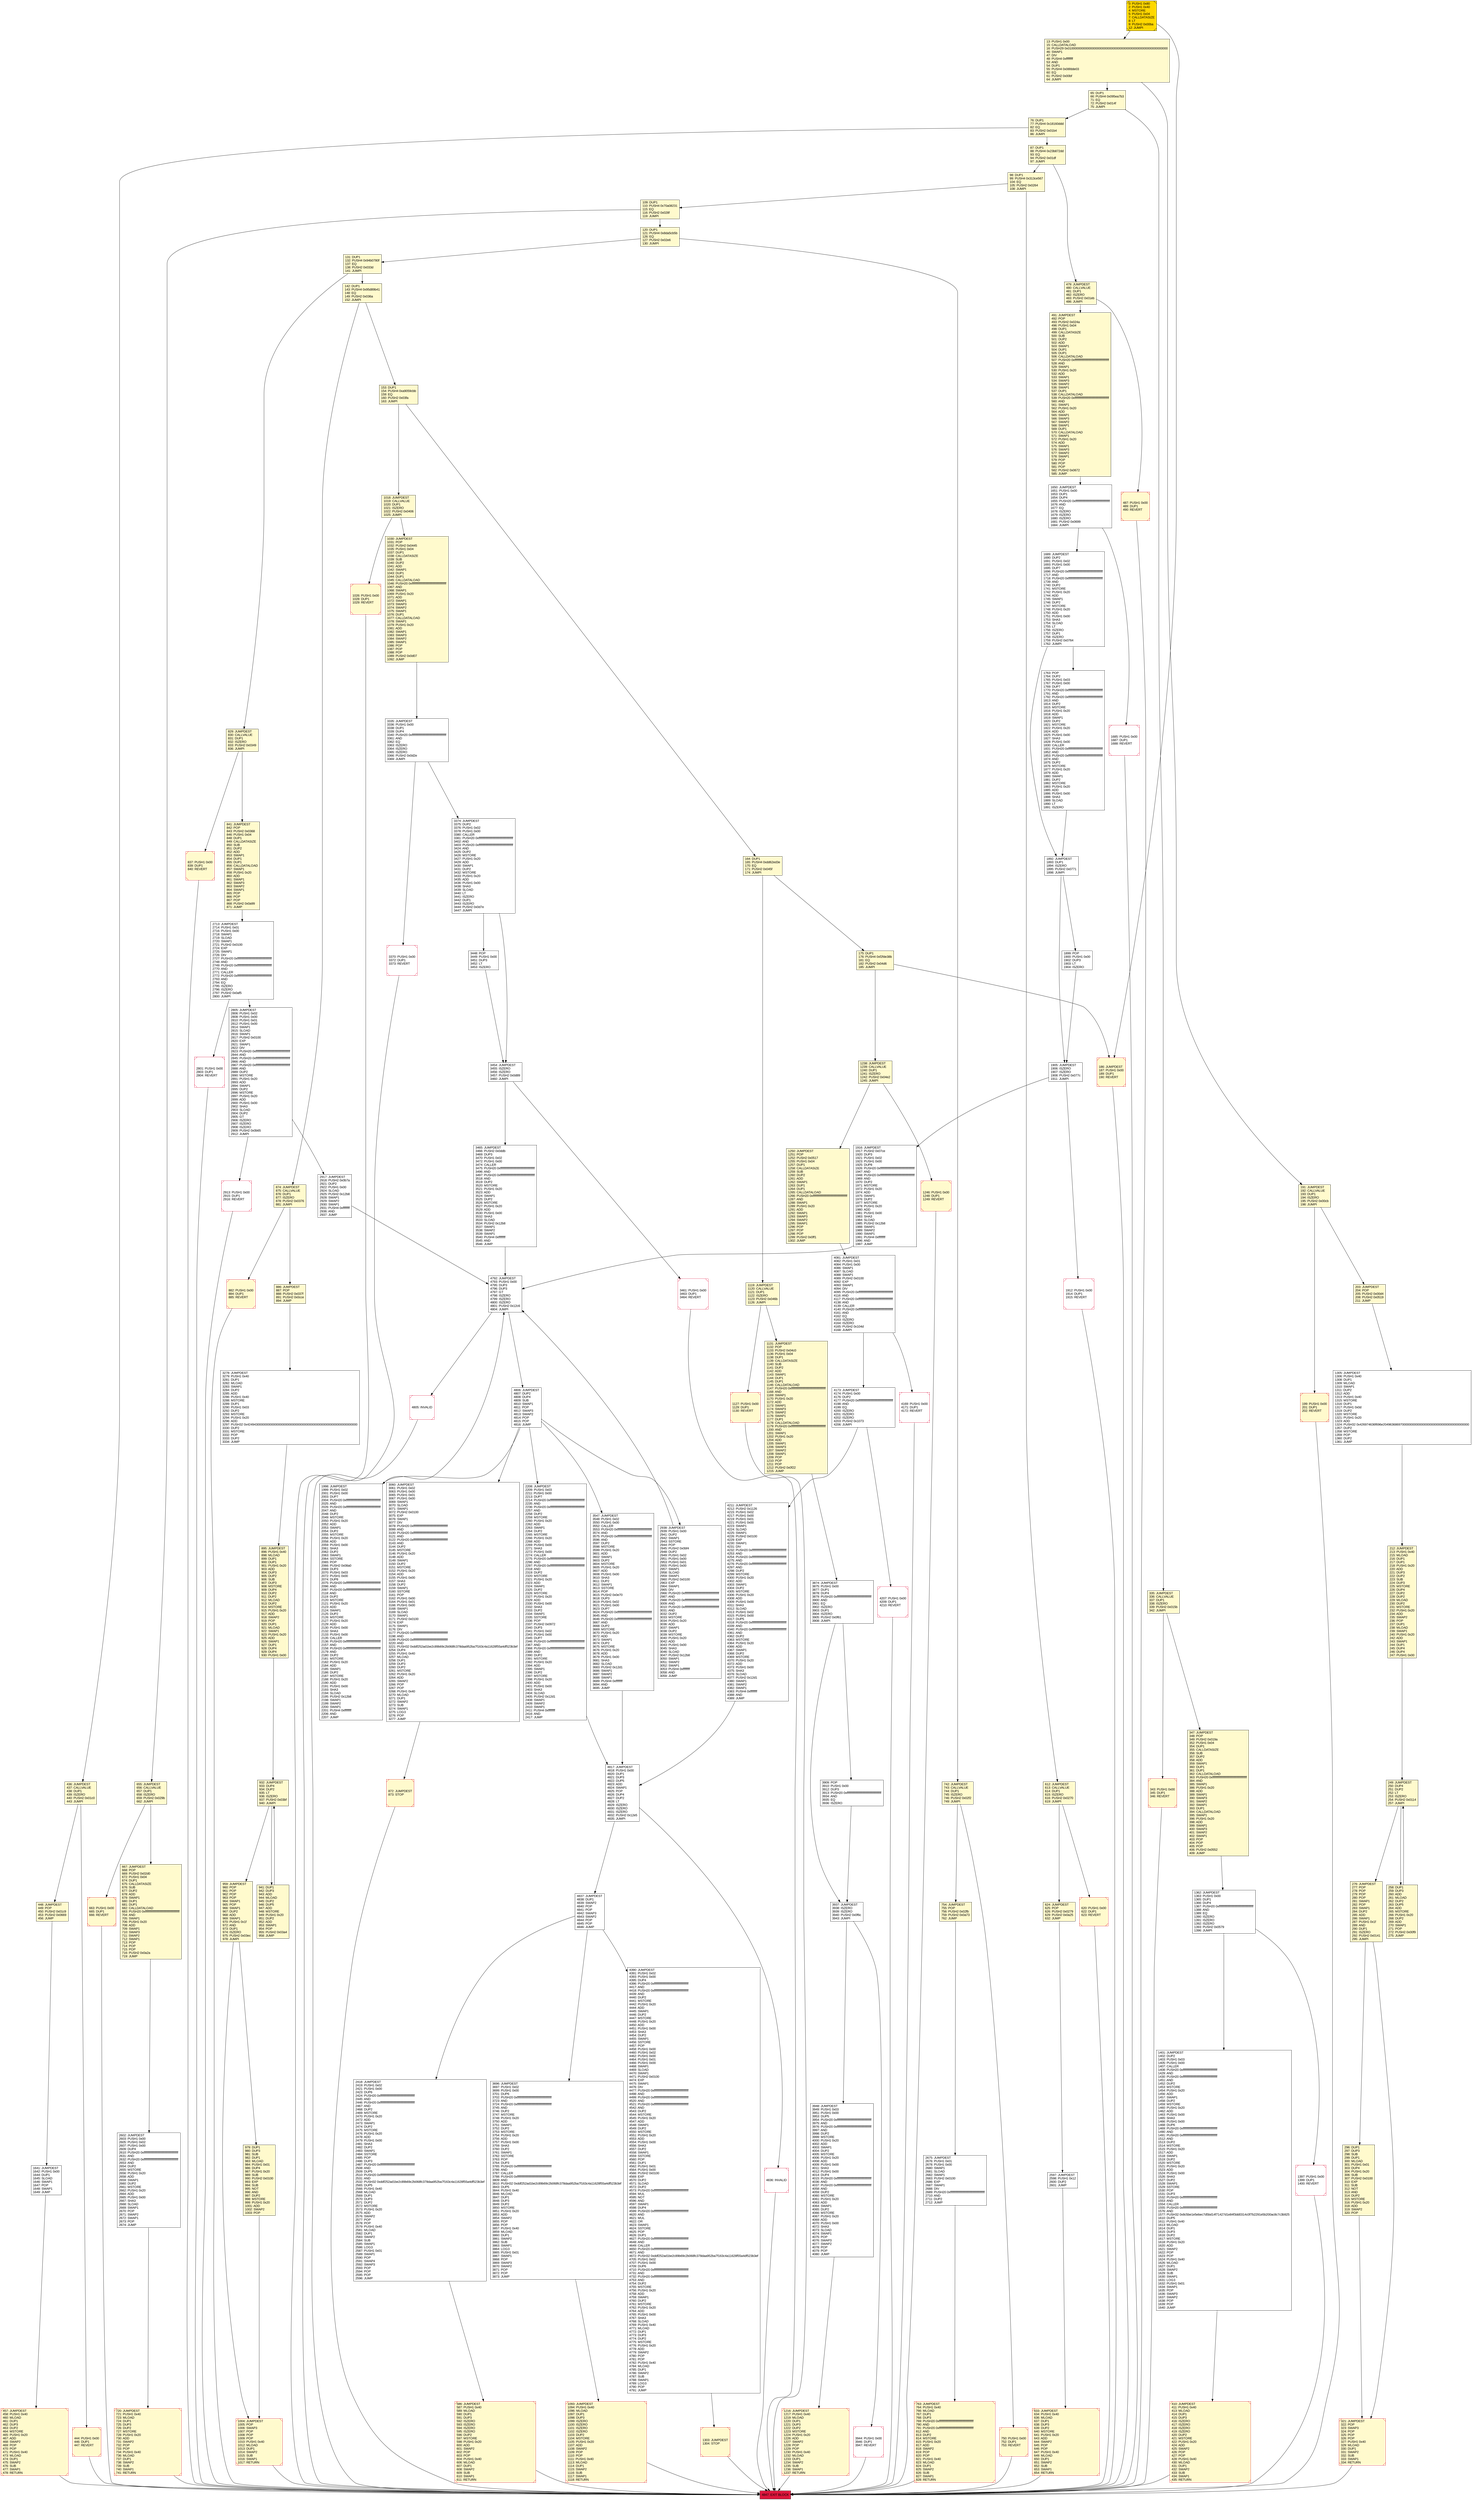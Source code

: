 digraph G {
bgcolor=transparent rankdir=UD;
node [shape=box style=filled color=black fillcolor=white fontname=arial fontcolor=black];
2805 [label="2805: JUMPDEST\l2806: PUSH1 0x02\l2808: PUSH1 0x00\l2810: PUSH1 0x01\l2812: PUSH1 0x00\l2814: SWAP1\l2815: SLOAD\l2816: SWAP1\l2817: PUSH2 0x0100\l2820: EXP\l2821: SWAP1\l2822: DIV\l2823: PUSH20 0xffffffffffffffffffffffffffffffffffffffff\l2844: AND\l2845: PUSH20 0xffffffffffffffffffffffffffffffffffffffff\l2866: AND\l2867: PUSH20 0xffffffffffffffffffffffffffffffffffffffff\l2888: AND\l2889: DUP2\l2890: MSTORE\l2891: PUSH1 0x20\l2893: ADD\l2894: SWAP1\l2895: DUP2\l2896: MSTORE\l2897: PUSH1 0x20\l2899: ADD\l2900: PUSH1 0x00\l2902: SHA3\l2903: SLOAD\l2904: DUP2\l2905: GT\l2906: ISZERO\l2907: ISZERO\l2908: ISZERO\l2909: PUSH2 0x0b65\l2912: JUMPI\l" ];
203 [label="203: JUMPDEST\l204: POP\l205: PUSH2 0x00d4\l208: PUSH2 0x0519\l211: JUMP\l" fillcolor=lemonchiffon ];
667 [label="667: JUMPDEST\l668: POP\l669: PUSH2 0x02d0\l672: PUSH1 0x04\l674: DUP1\l675: CALLDATASIZE\l676: SUB\l677: DUP2\l678: ADD\l679: SWAP1\l680: DUP1\l681: DUP1\l682: CALLDATALOAD\l683: PUSH20 0xffffffffffffffffffffffffffffffffffffffff\l704: AND\l705: SWAP1\l706: PUSH1 0x20\l708: ADD\l709: SWAP1\l710: SWAP3\l711: SWAP2\l712: SWAP1\l713: POP\l714: POP\l715: POP\l716: PUSH2 0x0a2a\l719: JUMP\l" fillcolor=lemonchiffon ];
1362 [label="1362: JUMPDEST\l1363: PUSH1 0x00\l1365: DUP1\l1366: DUP4\l1367: PUSH20 0xffffffffffffffffffffffffffffffffffffffff\l1388: AND\l1389: EQ\l1390: ISZERO\l1391: ISZERO\l1392: ISZERO\l1393: PUSH2 0x0579\l1396: JUMPI\l" ];
742 [label="742: JUMPDEST\l743: CALLVALUE\l744: DUP1\l745: ISZERO\l746: PUSH2 0x02f2\l749: JUMPI\l" fillcolor=lemonchiffon ];
448 [label="448: JUMPDEST\l449: POP\l450: PUSH2 0x01c9\l453: PUSH2 0x0669\l456: JUMP\l" fillcolor=lemonchiffon ];
2917 [label="2917: JUMPDEST\l2918: PUSH2 0x0b7a\l2921: DUP2\l2922: PUSH1 0x00\l2924: SLOAD\l2925: PUSH2 0x12b8\l2928: SWAP1\l2929: SWAP2\l2930: SWAP1\l2931: PUSH4 0xffffffff\l2936: AND\l2937: JUMP\l" ];
258 [label="258: DUP1\l259: DUP3\l260: ADD\l261: MLOAD\l262: DUP2\l263: DUP5\l264: ADD\l265: MSTORE\l266: PUSH1 0x20\l268: DUP2\l269: ADD\l270: SWAP1\l271: POP\l272: PUSH2 0x00f9\l275: JUMP\l" fillcolor=lemonchiffon ];
3909 [label="3909: POP\l3910: PUSH1 0x00\l3912: DUP3\l3913: PUSH20 0xffffffffffffffffffffffffffffffffffffffff\l3934: AND\l3935: EQ\l3936: ISZERO\l" ];
444 [label="444: PUSH1 0x00\l446: DUP1\l447: REVERT\l" fillcolor=lemonchiffon shape=Msquare color=crimson ];
1998 [label="1998: JUMPDEST\l1999: PUSH1 0x02\l2001: PUSH1 0x00\l2003: DUP7\l2004: PUSH20 0xffffffffffffffffffffffffffffffffffffffff\l2025: AND\l2026: PUSH20 0xffffffffffffffffffffffffffffffffffffffff\l2047: AND\l2048: DUP2\l2049: MSTORE\l2050: PUSH1 0x20\l2052: ADD\l2053: SWAP1\l2054: DUP2\l2055: MSTORE\l2056: PUSH1 0x20\l2058: ADD\l2059: PUSH1 0x00\l2061: SHA3\l2062: DUP2\l2063: SWAP1\l2064: SSTORE\l2065: POP\l2066: PUSH2 0x08a0\l2069: DUP3\l2070: PUSH1 0x03\l2072: PUSH1 0x00\l2074: DUP8\l2075: PUSH20 0xffffffffffffffffffffffffffffffffffffffff\l2096: AND\l2097: PUSH20 0xffffffffffffffffffffffffffffffffffffffff\l2118: AND\l2119: DUP2\l2120: MSTORE\l2121: PUSH1 0x20\l2123: ADD\l2124: SWAP1\l2125: DUP2\l2126: MSTORE\l2127: PUSH1 0x20\l2129: ADD\l2130: PUSH1 0x00\l2132: SHA3\l2133: PUSH1 0x00\l2135: CALLER\l2136: PUSH20 0xffffffffffffffffffffffffffffffffffffffff\l2157: AND\l2158: PUSH20 0xffffffffffffffffffffffffffffffffffffffff\l2179: AND\l2180: DUP2\l2181: MSTORE\l2182: PUSH1 0x20\l2184: ADD\l2185: SWAP1\l2186: DUP2\l2187: MSTORE\l2188: PUSH1 0x20\l2190: ADD\l2191: PUSH1 0x00\l2193: SHA3\l2194: SLOAD\l2195: PUSH2 0x12b8\l2198: SWAP1\l2199: SWAP2\l2200: SWAP1\l2201: PUSH4 0xffffffff\l2206: AND\l2207: JUMP\l" ];
296 [label="296: DUP1\l297: DUP3\l298: SUB\l299: DUP1\l300: MLOAD\l301: PUSH1 0x01\l303: DUP4\l304: PUSH1 0x20\l306: SUB\l307: PUSH2 0x0100\l310: EXP\l311: SUB\l312: NOT\l313: AND\l314: DUP2\l315: MSTORE\l316: PUSH1 0x20\l318: ADD\l319: SWAP2\l320: POP\l" fillcolor=lemonchiffon ];
3937 [label="3937: JUMPDEST\l3938: ISZERO\l3939: ISZERO\l3940: PUSH2 0x0f6c\l3943: JUMPI\l" ];
3461 [label="3461: PUSH1 0x00\l3463: DUP1\l3464: REVERT\l" shape=Msquare color=crimson ];
1030 [label="1030: JUMPDEST\l1031: POP\l1032: PUSH2 0x0445\l1035: PUSH1 0x04\l1037: DUP1\l1038: CALLDATASIZE\l1039: SUB\l1040: DUP2\l1041: ADD\l1042: SWAP1\l1043: DUP1\l1044: DUP1\l1045: CALLDATALOAD\l1046: PUSH20 0xffffffffffffffffffffffffffffffffffffffff\l1067: AND\l1068: SWAP1\l1069: PUSH1 0x20\l1071: ADD\l1072: SWAP1\l1073: SWAP3\l1074: SWAP2\l1075: SWAP1\l1076: DUP1\l1077: CALLDATALOAD\l1078: SWAP1\l1079: PUSH1 0x20\l1081: ADD\l1082: SWAP1\l1083: SWAP3\l1084: SWAP2\l1085: SWAP1\l1086: POP\l1087: POP\l1088: POP\l1089: PUSH2 0x0d07\l1092: JUMP\l" fillcolor=lemonchiffon ];
1018 [label="1018: JUMPDEST\l1019: CALLVALUE\l1020: DUP1\l1021: ISZERO\l1022: PUSH2 0x0406\l1025: JUMPI\l" fillcolor=lemonchiffon ];
2418 [label="2418: JUMPDEST\l2419: PUSH1 0x02\l2421: PUSH1 0x00\l2423: DUP6\l2424: PUSH20 0xffffffffffffffffffffffffffffffffffffffff\l2445: AND\l2446: PUSH20 0xffffffffffffffffffffffffffffffffffffffff\l2467: AND\l2468: DUP2\l2469: MSTORE\l2470: PUSH1 0x20\l2472: ADD\l2473: SWAP1\l2474: DUP2\l2475: MSTORE\l2476: PUSH1 0x20\l2478: ADD\l2479: PUSH1 0x00\l2481: SHA3\l2482: DUP2\l2483: SWAP1\l2484: SSTORE\l2485: POP\l2486: DUP3\l2487: PUSH20 0xffffffffffffffffffffffffffffffffffffffff\l2508: AND\l2509: DUP5\l2510: PUSH20 0xffffffffffffffffffffffffffffffffffffffff\l2531: AND\l2532: PUSH32 0xddf252ad1be2c89b69c2b068fc378daa952ba7f163c4a11628f55a4df523b3ef\l2565: DUP5\l2566: PUSH1 0x40\l2568: MLOAD\l2569: DUP1\l2570: DUP3\l2571: DUP2\l2572: MSTORE\l2573: PUSH1 0x20\l2575: ADD\l2576: SWAP2\l2577: POP\l2578: POP\l2579: PUSH1 0x40\l2581: MLOAD\l2582: DUP1\l2583: SWAP2\l2584: SUB\l2585: SWAP1\l2586: LOG3\l2587: PUSH1 0x01\l2589: SWAP1\l2590: POP\l2591: SWAP4\l2592: SWAP3\l2593: POP\l2594: POP\l2595: POP\l2596: JUMP\l" ];
1119 [label="1119: JUMPDEST\l1120: CALLVALUE\l1121: DUP1\l1122: ISZERO\l1123: PUSH2 0x046b\l1126: JUMPI\l" fillcolor=lemonchiffon ];
347 [label="347: JUMPDEST\l348: POP\l349: PUSH2 0x019a\l352: PUSH1 0x04\l354: DUP1\l355: CALLDATASIZE\l356: SUB\l357: DUP2\l358: ADD\l359: SWAP1\l360: DUP1\l361: DUP1\l362: CALLDATALOAD\l363: PUSH20 0xffffffffffffffffffffffffffffffffffffffff\l384: AND\l385: SWAP1\l386: PUSH1 0x20\l388: ADD\l389: SWAP1\l390: SWAP3\l391: SWAP2\l392: SWAP1\l393: DUP1\l394: CALLDATALOAD\l395: SWAP1\l396: PUSH1 0x20\l398: ADD\l399: SWAP1\l400: SWAP3\l401: SWAP2\l402: SWAP1\l403: POP\l404: POP\l405: POP\l406: PUSH2 0x0552\l409: JUMP\l" fillcolor=lemonchiffon ];
624 [label="624: JUMPDEST\l625: POP\l626: PUSH2 0x0279\l629: PUSH2 0x0a25\l632: JUMP\l" fillcolor=lemonchiffon ];
1685 [label="1685: PUSH1 0x00\l1687: DUP1\l1688: REVERT\l" shape=Msquare color=crimson ];
142 [label="142: DUP1\l143: PUSH4 0x95d89b41\l148: EQ\l149: PUSH2 0x036a\l152: JUMPI\l" fillcolor=lemonchiffon ];
663 [label="663: PUSH1 0x00\l665: DUP1\l666: REVERT\l" fillcolor=lemonchiffon shape=Msquare color=crimson ];
191 [label="191: JUMPDEST\l192: CALLVALUE\l193: DUP1\l194: ISZERO\l195: PUSH2 0x00cb\l198: JUMPI\l" fillcolor=lemonchiffon ];
3547 [label="3547: JUMPDEST\l3548: PUSH1 0x02\l3550: PUSH1 0x00\l3552: CALLER\l3553: PUSH20 0xffffffffffffffffffffffffffffffffffffffff\l3574: AND\l3575: PUSH20 0xffffffffffffffffffffffffffffffffffffffff\l3596: AND\l3597: DUP2\l3598: MSTORE\l3599: PUSH1 0x20\l3601: ADD\l3602: SWAP1\l3603: DUP2\l3604: MSTORE\l3605: PUSH1 0x20\l3607: ADD\l3608: PUSH1 0x00\l3610: SHA3\l3611: DUP2\l3612: SWAP1\l3613: SSTORE\l3614: POP\l3615: PUSH2 0x0e70\l3618: DUP3\l3619: PUSH1 0x02\l3621: PUSH1 0x00\l3623: DUP7\l3624: PUSH20 0xffffffffffffffffffffffffffffffffffffffff\l3645: AND\l3646: PUSH20 0xffffffffffffffffffffffffffffffffffffffff\l3667: AND\l3668: DUP2\l3669: MSTORE\l3670: PUSH1 0x20\l3672: ADD\l3673: SWAP1\l3674: DUP2\l3675: MSTORE\l3676: PUSH1 0x20\l3678: ADD\l3679: PUSH1 0x00\l3681: SHA3\l3682: SLOAD\l3683: PUSH2 0x12d1\l3686: SWAP1\l3687: SWAP2\l3688: SWAP1\l3689: PUSH4 0xffffffff\l3694: AND\l3695: JUMP\l" ];
276 [label="276: JUMPDEST\l277: POP\l278: POP\l279: POP\l280: POP\l281: SWAP1\l282: POP\l283: SWAP1\l284: DUP2\l285: ADD\l286: SWAP1\l287: PUSH1 0x1f\l289: AND\l290: DUP1\l291: ISZERO\l292: PUSH2 0x0141\l295: JUMPI\l" fillcolor=lemonchiffon ];
2208 [label="2208: JUMPDEST\l2209: PUSH1 0x03\l2211: PUSH1 0x00\l2213: DUP7\l2214: PUSH20 0xffffffffffffffffffffffffffffffffffffffff\l2235: AND\l2236: PUSH20 0xffffffffffffffffffffffffffffffffffffffff\l2257: AND\l2258: DUP2\l2259: MSTORE\l2260: PUSH1 0x20\l2262: ADD\l2263: SWAP1\l2264: DUP2\l2265: MSTORE\l2266: PUSH1 0x20\l2268: ADD\l2269: PUSH1 0x00\l2271: SHA3\l2272: PUSH1 0x00\l2274: CALLER\l2275: PUSH20 0xffffffffffffffffffffffffffffffffffffffff\l2296: AND\l2297: PUSH20 0xffffffffffffffffffffffffffffffffffffffff\l2318: AND\l2319: DUP2\l2320: MSTORE\l2321: PUSH1 0x20\l2323: ADD\l2324: SWAP1\l2325: DUP2\l2326: MSTORE\l2327: PUSH1 0x20\l2329: ADD\l2330: PUSH1 0x00\l2332: SHA3\l2333: DUP2\l2334: SWAP1\l2335: SSTORE\l2336: POP\l2337: PUSH2 0x0972\l2340: DUP3\l2341: PUSH1 0x02\l2343: PUSH1 0x00\l2345: DUP7\l2346: PUSH20 0xffffffffffffffffffffffffffffffffffffffff\l2367: AND\l2368: PUSH20 0xffffffffffffffffffffffffffffffffffffffff\l2389: AND\l2390: DUP2\l2391: MSTORE\l2392: PUSH1 0x20\l2394: ADD\l2395: SWAP1\l2396: DUP2\l2397: MSTORE\l2398: PUSH1 0x20\l2400: ADD\l2401: PUSH1 0x00\l2403: SHA3\l2404: SLOAD\l2405: PUSH2 0x12d1\l2408: SWAP1\l2409: SWAP2\l2410: SWAP1\l2411: PUSH4 0xffffffff\l2416: AND\l2417: JUMP\l" ];
335 [label="335: JUMPDEST\l336: CALLVALUE\l337: DUP1\l338: ISZERO\l339: PUSH2 0x015b\l342: JUMPI\l" fillcolor=lemonchiffon ];
1641 [label="1641: JUMPDEST\l1642: PUSH1 0x00\l1644: DUP1\l1645: SLOAD\l1646: SWAP1\l1647: POP\l1648: SWAP1\l1649: JUMP\l" ];
487 [label="487: PUSH1 0x00\l489: DUP1\l490: REVERT\l" fillcolor=lemonchiffon shape=Msquare color=crimson ];
750 [label="750: PUSH1 0x00\l752: DUP1\l753: REVERT\l" fillcolor=lemonchiffon shape=Msquare color=crimson ];
2713 [label="2713: JUMPDEST\l2714: PUSH1 0x01\l2716: PUSH1 0x00\l2718: SWAP1\l2719: SLOAD\l2720: SWAP1\l2721: PUSH2 0x0100\l2724: EXP\l2725: SWAP1\l2726: DIV\l2727: PUSH20 0xffffffffffffffffffffffffffffffffffffffff\l2748: AND\l2749: PUSH20 0xffffffffffffffffffffffffffffffffffffffff\l2770: AND\l2771: CALLER\l2772: PUSH20 0xffffffffffffffffffffffffffffffffffffffff\l2793: AND\l2794: EQ\l2795: ISZERO\l2796: ISZERO\l2797: PUSH2 0x0af5\l2800: JUMPI\l" ];
2801 [label="2801: PUSH1 0x00\l2803: DUP1\l2804: REVERT\l" shape=Msquare color=crimson ];
4792 [label="4792: JUMPDEST\l4793: PUSH1 0x00\l4795: DUP3\l4796: DUP3\l4797: GT\l4798: ISZERO\l4799: ISZERO\l4800: ISZERO\l4801: PUSH2 0x12c6\l4804: JUMPI\l" ];
3374 [label="3374: JUMPDEST\l3375: DUP2\l3376: PUSH1 0x02\l3378: PUSH1 0x00\l3380: CALLER\l3381: PUSH20 0xffffffffffffffffffffffffffffffffffffffff\l3402: AND\l3403: PUSH20 0xffffffffffffffffffffffffffffffffffffffff\l3424: AND\l3425: DUP2\l3426: MSTORE\l3427: PUSH1 0x20\l3429: ADD\l3430: SWAP1\l3431: DUP2\l3432: MSTORE\l3433: PUSH1 0x20\l3435: ADD\l3436: PUSH1 0x00\l3438: SHA3\l3439: SLOAD\l3440: LT\l3441: ISZERO\l3442: DUP1\l3443: ISZERO\l3444: PUSH2 0x0d7e\l3447: JUMPI\l" ];
959 [label="959: JUMPDEST\l960: POP\l961: POP\l962: POP\l963: POP\l964: SWAP1\l965: POP\l966: SWAP1\l967: DUP2\l968: ADD\l969: SWAP1\l970: PUSH1 0x1f\l972: AND\l973: DUP1\l974: ISZERO\l975: PUSH2 0x03ec\l978: JUMPI\l" fillcolor=lemonchiffon ];
4836 [label="4836: INVALID\l" shape=Msquare color=crimson ];
76 [label="76: DUP1\l77: PUSH4 0x18160ddd\l82: EQ\l83: PUSH2 0x01b4\l86: JUMPI\l" fillcolor=lemonchiffon ];
1401 [label="1401: JUMPDEST\l1402: DUP2\l1403: PUSH1 0x03\l1405: PUSH1 0x00\l1407: CALLER\l1408: PUSH20 0xffffffffffffffffffffffffffffffffffffffff\l1429: AND\l1430: PUSH20 0xffffffffffffffffffffffffffffffffffffffff\l1451: AND\l1452: DUP2\l1453: MSTORE\l1454: PUSH1 0x20\l1456: ADD\l1457: SWAP1\l1458: DUP2\l1459: MSTORE\l1460: PUSH1 0x20\l1462: ADD\l1463: PUSH1 0x00\l1465: SHA3\l1466: PUSH1 0x00\l1468: DUP6\l1469: PUSH20 0xffffffffffffffffffffffffffffffffffffffff\l1490: AND\l1491: PUSH20 0xffffffffffffffffffffffffffffffffffffffff\l1512: AND\l1513: DUP2\l1514: MSTORE\l1515: PUSH1 0x20\l1517: ADD\l1518: SWAP1\l1519: DUP2\l1520: MSTORE\l1521: PUSH1 0x20\l1523: ADD\l1524: PUSH1 0x00\l1526: SHA3\l1527: DUP2\l1528: SWAP1\l1529: SSTORE\l1530: POP\l1531: DUP3\l1532: PUSH20 0xffffffffffffffffffffffffffffffffffffffff\l1553: AND\l1554: CALLER\l1555: PUSH20 0xffffffffffffffffffffffffffffffffffffffff\l1576: AND\l1577: PUSH32 0x8c5be1e5ebec7d5bd14f71427d1e84f3dd0314c0f7b2291e5b200ac8c7c3b925\l1610: DUP5\l1611: PUSH1 0x40\l1613: MLOAD\l1614: DUP1\l1615: DUP3\l1616: DUP2\l1617: MSTORE\l1618: PUSH1 0x20\l1620: ADD\l1621: SWAP2\l1622: POP\l1623: POP\l1624: PUSH1 0x40\l1626: MLOAD\l1627: DUP1\l1628: SWAP2\l1629: SUB\l1630: SWAP1\l1631: LOG3\l1632: PUSH1 0x01\l1634: SWAP1\l1635: POP\l1636: SWAP3\l1637: SWAP2\l1638: POP\l1639: POP\l1640: JUMP\l" ];
4817 [label="4817: JUMPDEST\l4818: PUSH1 0x00\l4820: DUP1\l4821: DUP3\l4822: DUP5\l4823: ADD\l4824: SWAP1\l4825: POP\l4826: DUP4\l4827: DUP2\l4828: LT\l4829: ISZERO\l4830: ISZERO\l4831: ISZERO\l4832: PUSH2 0x12e5\l4835: JUMPI\l" ];
175 [label="175: DUP1\l176: PUSH4 0xf2fde38b\l181: EQ\l182: PUSH2 0x04d6\l185: JUMPI\l" fillcolor=lemonchiffon ];
3454 [label="3454: JUMPDEST\l3455: ISZERO\l3456: ISZERO\l3457: PUSH2 0x0d89\l3460: JUMPI\l" ];
720 [label="720: JUMPDEST\l721: PUSH1 0x40\l723: MLOAD\l724: DUP1\l725: DUP3\l726: DUP2\l727: MSTORE\l728: PUSH1 0x20\l730: ADD\l731: SWAP2\l732: POP\l733: POP\l734: PUSH1 0x40\l736: MLOAD\l737: DUP1\l738: SWAP2\l739: SUB\l740: SWAP1\l741: RETURN\l" fillcolor=lemonchiffon shape=Msquare color=crimson ];
886 [label="886: JUMPDEST\l887: POP\l888: PUSH2 0x037f\l891: PUSH2 0x0cce\l894: JUMP\l" fillcolor=lemonchiffon ];
212 [label="212: JUMPDEST\l213: PUSH1 0x40\l215: MLOAD\l216: DUP1\l217: DUP1\l218: PUSH1 0x20\l220: ADD\l221: DUP3\l222: DUP2\l223: SUB\l224: DUP3\l225: MSTORE\l226: DUP4\l227: DUP2\l228: DUP2\l229: MLOAD\l230: DUP2\l231: MSTORE\l232: PUSH1 0x20\l234: ADD\l235: SWAP2\l236: POP\l237: DUP1\l238: MLOAD\l239: SWAP1\l240: PUSH1 0x20\l242: ADD\l243: SWAP1\l244: DUP1\l245: DUP4\l246: DUP4\l247: PUSH1 0x00\l" fillcolor=lemonchiffon ];
491 [label="491: JUMPDEST\l492: POP\l493: PUSH2 0x024a\l496: PUSH1 0x04\l498: DUP1\l499: CALLDATASIZE\l500: SUB\l501: DUP2\l502: ADD\l503: SWAP1\l504: DUP1\l505: DUP1\l506: CALLDATALOAD\l507: PUSH20 0xffffffffffffffffffffffffffffffffffffffff\l528: AND\l529: SWAP1\l530: PUSH1 0x20\l532: ADD\l533: SWAP1\l534: SWAP3\l535: SWAP2\l536: SWAP1\l537: DUP1\l538: CALLDATALOAD\l539: PUSH20 0xffffffffffffffffffffffffffffffffffffffff\l560: AND\l561: SWAP1\l562: PUSH1 0x20\l564: ADD\l565: SWAP1\l566: SWAP3\l567: SWAP2\l568: SWAP1\l569: DUP1\l570: CALLDATALOAD\l571: SWAP1\l572: PUSH1 0x20\l574: ADD\l575: SWAP1\l576: SWAP3\l577: SWAP2\l578: SWAP1\l579: POP\l580: POP\l581: POP\l582: PUSH2 0x0672\l585: JUMP\l" fillcolor=lemonchiffon ];
1763 [label="1763: POP\l1764: DUP2\l1765: PUSH1 0x03\l1767: PUSH1 0x00\l1769: DUP7\l1770: PUSH20 0xffffffffffffffffffffffffffffffffffffffff\l1791: AND\l1792: PUSH20 0xffffffffffffffffffffffffffffffffffffffff\l1813: AND\l1814: DUP2\l1815: MSTORE\l1816: PUSH1 0x20\l1818: ADD\l1819: SWAP1\l1820: DUP2\l1821: MSTORE\l1822: PUSH1 0x20\l1824: ADD\l1825: PUSH1 0x00\l1827: SHA3\l1828: PUSH1 0x00\l1830: CALLER\l1831: PUSH20 0xffffffffffffffffffffffffffffffffffffffff\l1852: AND\l1853: PUSH20 0xffffffffffffffffffffffffffffffffffffffff\l1874: AND\l1875: DUP2\l1876: MSTORE\l1877: PUSH1 0x20\l1879: ADD\l1880: SWAP1\l1881: DUP2\l1882: MSTORE\l1883: PUSH1 0x20\l1885: ADD\l1886: PUSH1 0x00\l1888: SHA3\l1889: SLOAD\l1890: LT\l1891: ISZERO\l" ];
199 [label="199: PUSH1 0x00\l201: DUP1\l202: REVERT\l" fillcolor=lemonchiffon shape=Msquare color=crimson ];
3948 [label="3948: JUMPDEST\l3949: PUSH1 0x03\l3951: PUSH1 0x00\l3953: DUP5\l3954: PUSH20 0xffffffffffffffffffffffffffffffffffffffff\l3975: AND\l3976: PUSH20 0xffffffffffffffffffffffffffffffffffffffff\l3997: AND\l3998: DUP2\l3999: MSTORE\l4000: PUSH1 0x20\l4002: ADD\l4003: SWAP1\l4004: DUP2\l4005: MSTORE\l4006: PUSH1 0x20\l4008: ADD\l4009: PUSH1 0x00\l4011: SHA3\l4012: PUSH1 0x00\l4014: DUP4\l4015: PUSH20 0xffffffffffffffffffffffffffffffffffffffff\l4036: AND\l4037: PUSH20 0xffffffffffffffffffffffffffffffffffffffff\l4058: AND\l4059: DUP2\l4060: MSTORE\l4061: PUSH1 0x20\l4063: ADD\l4064: SWAP1\l4065: DUP2\l4066: MSTORE\l4067: PUSH1 0x20\l4069: ADD\l4070: PUSH1 0x00\l4072: SHA3\l4073: SLOAD\l4074: SWAP1\l4075: POP\l4076: SWAP3\l4077: SWAP2\l4078: POP\l4079: POP\l4080: JUMP\l" ];
2938 [label="2938: JUMPDEST\l2939: PUSH1 0x00\l2941: DUP2\l2942: SWAP1\l2943: SSTORE\l2944: POP\l2945: PUSH2 0x0bf4\l2948: DUP2\l2949: PUSH1 0x02\l2951: PUSH1 0x00\l2953: PUSH1 0x01\l2955: PUSH1 0x00\l2957: SWAP1\l2958: SLOAD\l2959: SWAP1\l2960: PUSH2 0x0100\l2963: EXP\l2964: SWAP1\l2965: DIV\l2966: PUSH20 0xffffffffffffffffffffffffffffffffffffffff\l2987: AND\l2988: PUSH20 0xffffffffffffffffffffffffffffffffffffffff\l3009: AND\l3010: PUSH20 0xffffffffffffffffffffffffffffffffffffffff\l3031: AND\l3032: DUP2\l3033: MSTORE\l3034: PUSH1 0x20\l3036: ADD\l3037: SWAP1\l3038: DUP2\l3039: MSTORE\l3040: PUSH1 0x20\l3042: ADD\l3043: PUSH1 0x00\l3045: SHA3\l3046: SLOAD\l3047: PUSH2 0x12b8\l3050: SWAP1\l3051: SWAP2\l3052: SWAP1\l3053: PUSH4 0xffffffff\l3058: AND\l3059: JUMP\l" ];
3874 [label="3874: JUMPDEST\l3875: PUSH1 0x00\l3877: DUP1\l3878: DUP4\l3879: PUSH20 0xffffffffffffffffffffffffffffffffffffffff\l3900: AND\l3901: EQ\l3902: ISZERO\l3903: DUP1\l3904: ISZERO\l3905: PUSH2 0x0f61\l3908: JUMPI\l" ];
436 [label="436: JUMPDEST\l437: CALLVALUE\l438: DUP1\l439: ISZERO\l440: PUSH2 0x01c0\l443: JUMPI\l" fillcolor=lemonchiffon ];
754 [label="754: JUMPDEST\l755: POP\l756: PUSH2 0x02fb\l759: PUSH2 0x0a73\l762: JUMP\l" fillcolor=lemonchiffon ];
1216 [label="1216: JUMPDEST\l1217: PUSH1 0x40\l1219: MLOAD\l1220: DUP1\l1221: DUP3\l1222: DUP2\l1223: MSTORE\l1224: PUSH1 0x20\l1226: ADD\l1227: SWAP2\l1228: POP\l1229: POP\l1230: PUSH1 0x40\l1232: MLOAD\l1233: DUP1\l1234: SWAP2\l1235: SUB\l1236: SWAP1\l1237: RETURN\l" fillcolor=lemonchiffon shape=Msquare color=crimson ];
1004 [label="1004: JUMPDEST\l1005: POP\l1006: SWAP3\l1007: POP\l1008: POP\l1009: POP\l1010: PUSH1 0x40\l1012: MLOAD\l1013: DUP1\l1014: SWAP2\l1015: SUB\l1016: SWAP1\l1017: RETURN\l" fillcolor=lemonchiffon shape=Msquare color=crimson ];
4211 [label="4211: JUMPDEST\l4212: PUSH2 0x1126\l4215: PUSH1 0x02\l4217: PUSH1 0x00\l4219: PUSH1 0x01\l4221: PUSH1 0x00\l4223: SWAP1\l4224: SLOAD\l4225: SWAP1\l4226: PUSH2 0x0100\l4229: EXP\l4230: SWAP1\l4231: DIV\l4232: PUSH20 0xffffffffffffffffffffffffffffffffffffffff\l4253: AND\l4254: PUSH20 0xffffffffffffffffffffffffffffffffffffffff\l4275: AND\l4276: PUSH20 0xffffffffffffffffffffffffffffffffffffffff\l4297: AND\l4298: DUP2\l4299: MSTORE\l4300: PUSH1 0x20\l4302: ADD\l4303: SWAP1\l4304: DUP2\l4305: MSTORE\l4306: PUSH1 0x20\l4308: ADD\l4309: PUSH1 0x00\l4311: SHA3\l4312: SLOAD\l4313: PUSH1 0x02\l4315: PUSH1 0x00\l4317: DUP5\l4318: PUSH20 0xffffffffffffffffffffffffffffffffffffffff\l4339: AND\l4340: PUSH20 0xffffffffffffffffffffffffffffffffffffffff\l4361: AND\l4362: DUP2\l4363: MSTORE\l4364: PUSH1 0x20\l4366: ADD\l4367: SWAP1\l4368: DUP2\l4369: MSTORE\l4370: PUSH1 0x20\l4372: ADD\l4373: PUSH1 0x00\l4375: SHA3\l4376: SLOAD\l4377: PUSH2 0x12d1\l4380: SWAP1\l4381: SWAP2\l4382: SWAP1\l4383: PUSH4 0xffffffff\l4388: AND\l4389: JUMP\l" ];
1905 [label="1905: JUMPDEST\l1906: ISZERO\l1907: ISZERO\l1908: PUSH2 0x077c\l1911: JUMPI\l" ];
586 [label="586: JUMPDEST\l587: PUSH1 0x40\l589: MLOAD\l590: DUP1\l591: DUP3\l592: ISZERO\l593: ISZERO\l594: ISZERO\l595: ISZERO\l596: DUP2\l597: MSTORE\l598: PUSH1 0x20\l600: ADD\l601: SWAP2\l602: POP\l603: POP\l604: PUSH1 0x40\l606: MLOAD\l607: DUP1\l608: SWAP2\l609: SUB\l610: SWAP1\l611: RETURN\l" fillcolor=lemonchiffon shape=Msquare color=crimson ];
1093 [label="1093: JUMPDEST\l1094: PUSH1 0x40\l1096: MLOAD\l1097: DUP1\l1098: DUP3\l1099: ISZERO\l1100: ISZERO\l1101: ISZERO\l1102: ISZERO\l1103: DUP2\l1104: MSTORE\l1105: PUSH1 0x20\l1107: ADD\l1108: SWAP2\l1109: POP\l1110: POP\l1111: PUSH1 0x40\l1113: MLOAD\l1114: DUP1\l1115: SWAP2\l1116: SUB\l1117: SWAP1\l1118: RETURN\l" fillcolor=lemonchiffon shape=Msquare color=crimson ];
457 [label="457: JUMPDEST\l458: PUSH1 0x40\l460: MLOAD\l461: DUP1\l462: DUP3\l463: DUP2\l464: MSTORE\l465: PUSH1 0x20\l467: ADD\l468: SWAP2\l469: POP\l470: POP\l471: PUSH1 0x40\l473: MLOAD\l474: DUP1\l475: SWAP2\l476: SUB\l477: SWAP1\l478: RETURN\l" fillcolor=lemonchiffon shape=Msquare color=crimson ];
941 [label="941: DUP1\l942: DUP3\l943: ADD\l944: MLOAD\l945: DUP2\l946: DUP5\l947: ADD\l948: MSTORE\l949: PUSH1 0x20\l951: DUP2\l952: ADD\l953: SWAP1\l954: POP\l955: PUSH2 0x03a4\l958: JUMP\l" fillcolor=lemonchiffon ];
4805 [label="4805: INVALID\l" shape=Msquare color=crimson ];
1246 [label="1246: PUSH1 0x00\l1248: DUP1\l1249: REVERT\l" fillcolor=lemonchiffon shape=Msquare color=crimson ];
1303 [label="1303: JUMPDEST\l1304: STOP\l" fillcolor=lemonchiffon shape=Msquare color=crimson ];
829 [label="829: JUMPDEST\l830: CALLVALUE\l831: DUP1\l832: ISZERO\l833: PUSH2 0x0349\l836: JUMPI\l" fillcolor=lemonchiffon ];
109 [label="109: DUP1\l110: PUSH4 0x70a08231\l115: EQ\l116: PUSH2 0x028f\l119: JUMPI\l" fillcolor=lemonchiffon ];
153 [label="153: DUP1\l154: PUSH4 0xa9059cbb\l159: EQ\l160: PUSH2 0x03fa\l163: JUMPI\l" fillcolor=lemonchiffon ];
4837 [label="4837: JUMPDEST\l4838: DUP1\l4839: SWAP2\l4840: POP\l4841: POP\l4842: SWAP3\l4843: SWAP2\l4844: POP\l4845: POP\l4846: JUMP\l" ];
479 [label="479: JUMPDEST\l480: CALLVALUE\l481: DUP1\l482: ISZERO\l483: PUSH2 0x01eb\l486: JUMPI\l" fillcolor=lemonchiffon ];
1131 [label="1131: JUMPDEST\l1132: POP\l1133: PUSH2 0x04c0\l1136: PUSH1 0x04\l1138: DUP1\l1139: CALLDATASIZE\l1140: SUB\l1141: DUP2\l1142: ADD\l1143: SWAP1\l1144: DUP1\l1145: DUP1\l1146: CALLDATALOAD\l1147: PUSH20 0xffffffffffffffffffffffffffffffffffffffff\l1168: AND\l1169: SWAP1\l1170: PUSH1 0x20\l1172: ADD\l1173: SWAP1\l1174: SWAP3\l1175: SWAP2\l1176: SWAP1\l1177: DUP1\l1178: CALLDATALOAD\l1179: PUSH20 0xffffffffffffffffffffffffffffffffffffffff\l1200: AND\l1201: SWAP1\l1202: PUSH1 0x20\l1204: ADD\l1205: SWAP1\l1206: SWAP3\l1207: SWAP2\l1208: SWAP1\l1209: POP\l1210: POP\l1211: POP\l1212: PUSH2 0x0f22\l1215: JUMP\l" fillcolor=lemonchiffon ];
3370 [label="3370: PUSH1 0x00\l3372: DUP1\l3373: REVERT\l" shape=Msquare color=crimson ];
120 [label="120: DUP1\l121: PUSH4 0x8da5cb5b\l126: EQ\l127: PUSH2 0x02e6\l130: JUMPI\l" fillcolor=lemonchiffon ];
3060 [label="3060: JUMPDEST\l3061: PUSH1 0x02\l3063: PUSH1 0x00\l3065: PUSH1 0x01\l3067: PUSH1 0x00\l3069: SWAP1\l3070: SLOAD\l3071: SWAP1\l3072: PUSH2 0x0100\l3075: EXP\l3076: SWAP1\l3077: DIV\l3078: PUSH20 0xffffffffffffffffffffffffffffffffffffffff\l3099: AND\l3100: PUSH20 0xffffffffffffffffffffffffffffffffffffffff\l3121: AND\l3122: PUSH20 0xffffffffffffffffffffffffffffffffffffffff\l3143: AND\l3144: DUP2\l3145: MSTORE\l3146: PUSH1 0x20\l3148: ADD\l3149: SWAP1\l3150: DUP2\l3151: MSTORE\l3152: PUSH1 0x20\l3154: ADD\l3155: PUSH1 0x00\l3157: SHA3\l3158: DUP2\l3159: SWAP1\l3160: SSTORE\l3161: POP\l3162: PUSH1 0x00\l3164: PUSH1 0x01\l3166: PUSH1 0x00\l3168: SWAP1\l3169: SLOAD\l3170: SWAP1\l3171: PUSH2 0x0100\l3174: EXP\l3175: SWAP1\l3176: DIV\l3177: PUSH20 0xffffffffffffffffffffffffffffffffffffffff\l3198: AND\l3199: PUSH20 0xffffffffffffffffffffffffffffffffffffffff\l3220: AND\l3221: PUSH32 0xddf252ad1be2c89b69c2b068fc378daa952ba7f163c4a11628f55a4df523b3ef\l3254: DUP4\l3255: PUSH1 0x40\l3257: MLOAD\l3258: DUP1\l3259: DUP3\l3260: DUP2\l3261: MSTORE\l3262: PUSH1 0x20\l3264: ADD\l3265: SWAP2\l3266: POP\l3267: POP\l3268: PUSH1 0x40\l3270: MLOAD\l3271: DUP1\l3272: SWAP2\l3273: SUB\l3274: SWAP1\l3275: LOG3\l3276: POP\l3277: JUMP\l" ];
841 [label="841: JUMPDEST\l842: POP\l843: PUSH2 0x0368\l846: PUSH1 0x04\l848: DUP1\l849: CALLDATASIZE\l850: SUB\l851: DUP2\l852: ADD\l853: SWAP1\l854: DUP1\l855: DUP1\l856: CALLDATALOAD\l857: SWAP1\l858: PUSH1 0x20\l860: ADD\l861: SWAP1\l862: SWAP3\l863: SWAP2\l864: SWAP1\l865: POP\l866: POP\l867: POP\l868: PUSH2 0x0a99\l871: JUMP\l" fillcolor=lemonchiffon ];
4390 [label="4390: JUMPDEST\l4391: PUSH1 0x02\l4393: PUSH1 0x00\l4395: DUP4\l4396: PUSH20 0xffffffffffffffffffffffffffffffffffffffff\l4417: AND\l4418: PUSH20 0xffffffffffffffffffffffffffffffffffffffff\l4439: AND\l4440: DUP2\l4441: MSTORE\l4442: PUSH1 0x20\l4444: ADD\l4445: SWAP1\l4446: DUP2\l4447: MSTORE\l4448: PUSH1 0x20\l4450: ADD\l4451: PUSH1 0x00\l4453: SHA3\l4454: DUP2\l4455: SWAP1\l4456: SSTORE\l4457: POP\l4458: PUSH1 0x00\l4460: PUSH1 0x02\l4462: PUSH1 0x00\l4464: PUSH1 0x01\l4466: PUSH1 0x00\l4468: SWAP1\l4469: SLOAD\l4470: SWAP1\l4471: PUSH2 0x0100\l4474: EXP\l4475: SWAP1\l4476: DIV\l4477: PUSH20 0xffffffffffffffffffffffffffffffffffffffff\l4498: AND\l4499: PUSH20 0xffffffffffffffffffffffffffffffffffffffff\l4520: AND\l4521: PUSH20 0xffffffffffffffffffffffffffffffffffffffff\l4542: AND\l4543: DUP2\l4544: MSTORE\l4545: PUSH1 0x20\l4547: ADD\l4548: SWAP1\l4549: DUP2\l4550: MSTORE\l4551: PUSH1 0x20\l4553: ADD\l4554: PUSH1 0x00\l4556: SHA3\l4557: DUP2\l4558: SWAP1\l4559: SSTORE\l4560: POP\l4561: DUP1\l4562: PUSH1 0x01\l4564: PUSH1 0x00\l4566: PUSH2 0x0100\l4569: EXP\l4570: DUP2\l4571: SLOAD\l4572: DUP2\l4573: PUSH20 0xffffffffffffffffffffffffffffffffffffffff\l4594: MUL\l4595: NOT\l4596: AND\l4597: SWAP1\l4598: DUP4\l4599: PUSH20 0xffffffffffffffffffffffffffffffffffffffff\l4620: AND\l4621: MUL\l4622: OR\l4623: SWAP1\l4624: SSTORE\l4625: POP\l4626: DUP1\l4627: PUSH20 0xffffffffffffffffffffffffffffffffffffffff\l4648: AND\l4649: CALLER\l4650: PUSH20 0xffffffffffffffffffffffffffffffffffffffff\l4671: AND\l4672: PUSH32 0xddf252ad1be2c89b69c2b068fc378daa952ba7f163c4a11628f55a4df523b3ef\l4705: PUSH1 0x02\l4707: PUSH1 0x00\l4709: DUP6\l4710: PUSH20 0xffffffffffffffffffffffffffffffffffffffff\l4731: AND\l4732: PUSH20 0xffffffffffffffffffffffffffffffffffffffff\l4753: AND\l4754: DUP2\l4755: MSTORE\l4756: PUSH1 0x20\l4758: ADD\l4759: SWAP1\l4760: DUP2\l4761: MSTORE\l4762: PUSH1 0x20\l4764: ADD\l4765: PUSH1 0x00\l4767: SHA3\l4768: SLOAD\l4769: PUSH1 0x40\l4771: MLOAD\l4772: DUP1\l4773: DUP3\l4774: DUP2\l4775: MSTORE\l4776: PUSH1 0x20\l4778: ADD\l4779: SWAP2\l4780: POP\l4781: POP\l4782: PUSH1 0x40\l4784: MLOAD\l4785: DUP1\l4786: SWAP2\l4787: SUB\l4788: SWAP1\l4789: LOG3\l4790: POP\l4791: JUMP\l" ];
1026 [label="1026: PUSH1 0x00\l1028: DUP1\l1029: REVERT\l" fillcolor=lemonchiffon shape=Msquare color=crimson ];
65 [label="65: DUP1\l66: PUSH4 0x095ea7b3\l71: EQ\l72: PUSH2 0x014f\l75: JUMPI\l" fillcolor=lemonchiffon ];
410 [label="410: JUMPDEST\l411: PUSH1 0x40\l413: MLOAD\l414: DUP1\l415: DUP3\l416: ISZERO\l417: ISZERO\l418: ISZERO\l419: ISZERO\l420: DUP2\l421: MSTORE\l422: PUSH1 0x20\l424: ADD\l425: SWAP2\l426: POP\l427: POP\l428: PUSH1 0x40\l430: MLOAD\l431: DUP1\l432: SWAP2\l433: SUB\l434: SWAP1\l435: RETURN\l" fillcolor=lemonchiffon shape=Msquare color=crimson ];
1892 [label="1892: JUMPDEST\l1893: DUP1\l1894: ISZERO\l1895: PUSH2 0x0771\l1898: JUMPI\l" ];
763 [label="763: JUMPDEST\l764: PUSH1 0x40\l766: MLOAD\l767: DUP1\l768: DUP3\l769: PUSH20 0xffffffffffffffffffffffffffffffffffffffff\l790: AND\l791: PUSH20 0xffffffffffffffffffffffffffffffffffffffff\l812: AND\l813: DUP2\l814: MSTORE\l815: PUSH1 0x20\l817: ADD\l818: SWAP2\l819: POP\l820: POP\l821: PUSH1 0x40\l823: MLOAD\l824: DUP1\l825: SWAP2\l826: SUB\l827: SWAP1\l828: RETURN\l" fillcolor=lemonchiffon shape=Msquare color=crimson ];
0 [label="0: PUSH1 0x80\l2: PUSH1 0x40\l4: MSTORE\l5: PUSH1 0x04\l7: CALLDATASIZE\l8: LT\l9: PUSH2 0x00ba\l12: JUMPI\l" fillcolor=lemonchiffon shape=Msquare fillcolor=gold ];
249 [label="249: JUMPDEST\l250: DUP4\l251: DUP2\l252: LT\l253: ISZERO\l254: PUSH2 0x0114\l257: JUMPI\l" fillcolor=lemonchiffon ];
2597 [label="2597: JUMPDEST\l2598: PUSH1 0x12\l2600: DUP2\l2601: JUMP\l" ];
3448 [label="3448: POP\l3449: PUSH1 0x00\l3451: DUP3\l3452: LT\l3453: ISZERO\l" ];
13 [label="13: PUSH1 0x00\l15: CALLDATALOAD\l16: PUSH29 0x0100000000000000000000000000000000000000000000000000000000\l46: SWAP1\l47: DIV\l48: PUSH4 0xffffffff\l53: AND\l54: DUP1\l55: PUSH4 0x06fdde03\l60: EQ\l61: PUSH2 0x00bf\l64: JUMPI\l" fillcolor=lemonchiffon ];
1305 [label="1305: JUMPDEST\l1306: PUSH1 0x40\l1308: DUP1\l1309: MLOAD\l1310: SWAP1\l1311: DUP2\l1312: ADD\l1313: PUSH1 0x40\l1315: MSTORE\l1316: DUP1\l1317: PUSH1 0x0d\l1319: DUP2\l1320: MSTORE\l1321: PUSH1 0x20\l1323: ADD\l1324: PUSH32 0x426974636f696e20496368697000000000000000000000000000000000000000\l1357: DUP2\l1358: MSTORE\l1359: POP\l1360: DUP2\l1361: JUMP\l" ];
4173 [label="4173: JUMPDEST\l4174: PUSH1 0x00\l4176: DUP2\l4177: PUSH20 0xffffffffffffffffffffffffffffffffffffffff\l4198: AND\l4199: EQ\l4200: ISZERO\l4201: ISZERO\l4202: ISZERO\l4203: PUSH2 0x1073\l4206: JUMPI\l" ];
98 [label="98: DUP1\l99: PUSH4 0x313ce567\l104: EQ\l105: PUSH2 0x0264\l108: JUMPI\l" fillcolor=lemonchiffon ];
1899 [label="1899: POP\l1900: PUSH1 0x00\l1902: DUP3\l1903: LT\l1904: ISZERO\l" ];
186 [label="186: JUMPDEST\l187: PUSH1 0x00\l189: DUP1\l190: REVERT\l" fillcolor=lemonchiffon shape=Msquare color=crimson ];
164 [label="164: DUP1\l165: PUSH4 0xdd62ed3e\l170: EQ\l171: PUSH2 0x045f\l174: JUMPI\l" fillcolor=lemonchiffon ];
2913 [label="2913: PUSH1 0x00\l2915: DUP1\l2916: REVERT\l" shape=Msquare color=crimson ];
131 [label="131: DUP1\l132: PUSH4 0x94b0780f\l137: EQ\l138: PUSH2 0x033d\l141: JUMPI\l" fillcolor=lemonchiffon ];
1127 [label="1127: PUSH1 0x00\l1129: DUP1\l1130: REVERT\l" fillcolor=lemonchiffon shape=Msquare color=crimson ];
3944 [label="3944: PUSH1 0x00\l3946: DUP1\l3947: REVERT\l" shape=Msquare color=crimson ];
87 [label="87: DUP1\l88: PUSH4 0x23b872dd\l93: EQ\l94: PUSH2 0x01df\l97: JUMPI\l" fillcolor=lemonchiffon ];
633 [label="633: JUMPDEST\l634: PUSH1 0x40\l636: MLOAD\l637: DUP1\l638: DUP3\l639: DUP2\l640: MSTORE\l641: PUSH1 0x20\l643: ADD\l644: SWAP2\l645: POP\l646: POP\l647: PUSH1 0x40\l649: MLOAD\l650: DUP1\l651: SWAP2\l652: SUB\l653: SWAP1\l654: RETURN\l" fillcolor=lemonchiffon shape=Msquare color=crimson ];
620 [label="620: PUSH1 0x00\l622: DUP1\l623: REVERT\l" fillcolor=lemonchiffon shape=Msquare color=crimson ];
4207 [label="4207: PUSH1 0x00\l4209: DUP1\l4210: REVERT\l" shape=Msquare color=crimson ];
895 [label="895: JUMPDEST\l896: PUSH1 0x40\l898: MLOAD\l899: DUP1\l900: DUP1\l901: PUSH1 0x20\l903: ADD\l904: DUP3\l905: DUP2\l906: SUB\l907: DUP3\l908: MSTORE\l909: DUP4\l910: DUP2\l911: DUP2\l912: MLOAD\l913: DUP2\l914: MSTORE\l915: PUSH1 0x20\l917: ADD\l918: SWAP2\l919: POP\l920: DUP1\l921: MLOAD\l922: SWAP1\l923: PUSH1 0x20\l925: ADD\l926: SWAP1\l927: DUP1\l928: DUP4\l929: DUP4\l930: PUSH1 0x00\l" fillcolor=lemonchiffon ];
932 [label="932: JUMPDEST\l933: DUP4\l934: DUP2\l935: LT\l936: ISZERO\l937: PUSH2 0x03bf\l940: JUMPI\l" fillcolor=lemonchiffon ];
882 [label="882: PUSH1 0x00\l884: DUP1\l885: REVERT\l" fillcolor=lemonchiffon shape=Msquare color=crimson ];
1397 [label="1397: PUSH1 0x00\l1399: DUP1\l1400: REVERT\l" shape=Msquare color=crimson ];
979 [label="979: DUP1\l980: DUP3\l981: SUB\l982: DUP1\l983: MLOAD\l984: PUSH1 0x01\l986: DUP4\l987: PUSH1 0x20\l989: SUB\l990: PUSH2 0x0100\l993: EXP\l994: SUB\l995: NOT\l996: AND\l997: DUP2\l998: MSTORE\l999: PUSH1 0x20\l1001: ADD\l1002: SWAP2\l1003: POP\l" fillcolor=lemonchiffon ];
321 [label="321: JUMPDEST\l322: POP\l323: SWAP3\l324: POP\l325: POP\l326: POP\l327: PUSH1 0x40\l329: MLOAD\l330: DUP1\l331: SWAP2\l332: SUB\l333: SWAP1\l334: RETURN\l" fillcolor=lemonchiffon shape=Msquare color=crimson ];
1912 [label="1912: PUSH1 0x00\l1914: DUP1\l1915: REVERT\l" shape=Msquare color=crimson ];
1250 [label="1250: JUMPDEST\l1251: POP\l1252: PUSH2 0x0517\l1255: PUSH1 0x04\l1257: DUP1\l1258: CALLDATASIZE\l1259: SUB\l1260: DUP2\l1261: ADD\l1262: SWAP1\l1263: DUP1\l1264: DUP1\l1265: CALLDATALOAD\l1266: PUSH20 0xffffffffffffffffffffffffffffffffffffffff\l1287: AND\l1288: SWAP1\l1289: PUSH1 0x20\l1291: ADD\l1292: SWAP1\l1293: SWAP3\l1294: SWAP2\l1295: SWAP1\l1296: POP\l1297: POP\l1298: POP\l1299: PUSH2 0x0ff1\l1302: JUMP\l" fillcolor=lemonchiffon ];
2602 [label="2602: JUMPDEST\l2603: PUSH1 0x00\l2605: PUSH1 0x02\l2607: PUSH1 0x00\l2609: DUP4\l2610: PUSH20 0xffffffffffffffffffffffffffffffffffffffff\l2631: AND\l2632: PUSH20 0xffffffffffffffffffffffffffffffffffffffff\l2653: AND\l2654: DUP2\l2655: MSTORE\l2656: PUSH1 0x20\l2658: ADD\l2659: SWAP1\l2660: DUP2\l2661: MSTORE\l2662: PUSH1 0x20\l2664: ADD\l2665: PUSH1 0x00\l2667: SHA3\l2668: SLOAD\l2669: SWAP1\l2670: POP\l2671: SWAP2\l2672: SWAP1\l2673: POP\l2674: JUMP\l" ];
3696 [label="3696: JUMPDEST\l3697: PUSH1 0x02\l3699: PUSH1 0x00\l3701: DUP6\l3702: PUSH20 0xffffffffffffffffffffffffffffffffffffffff\l3723: AND\l3724: PUSH20 0xffffffffffffffffffffffffffffffffffffffff\l3745: AND\l3746: DUP2\l3747: MSTORE\l3748: PUSH1 0x20\l3750: ADD\l3751: SWAP1\l3752: DUP2\l3753: MSTORE\l3754: PUSH1 0x20\l3756: ADD\l3757: PUSH1 0x00\l3759: SHA3\l3760: DUP2\l3761: SWAP1\l3762: SSTORE\l3763: POP\l3764: DUP3\l3765: PUSH20 0xffffffffffffffffffffffffffffffffffffffff\l3786: AND\l3787: CALLER\l3788: PUSH20 0xffffffffffffffffffffffffffffffffffffffff\l3809: AND\l3810: PUSH32 0xddf252ad1be2c89b69c2b068fc378daa952ba7f163c4a11628f55a4df523b3ef\l3843: DUP5\l3844: PUSH1 0x40\l3846: MLOAD\l3847: DUP1\l3848: DUP3\l3849: DUP2\l3850: MSTORE\l3851: PUSH1 0x20\l3853: ADD\l3854: SWAP2\l3855: POP\l3856: POP\l3857: PUSH1 0x40\l3859: MLOAD\l3860: DUP1\l3861: SWAP2\l3862: SUB\l3863: SWAP1\l3864: LOG3\l3865: PUSH1 0x01\l3867: SWAP1\l3868: POP\l3869: SWAP3\l3870: SWAP2\l3871: POP\l3872: POP\l3873: JUMP\l" ];
1650 [label="1650: JUMPDEST\l1651: PUSH1 0x00\l1653: DUP1\l1654: DUP4\l1655: PUSH20 0xffffffffffffffffffffffffffffffffffffffff\l1676: AND\l1677: EQ\l1678: ISZERO\l1679: ISZERO\l1680: ISZERO\l1681: PUSH2 0x0699\l1684: JUMPI\l" ];
4081 [label="4081: JUMPDEST\l4082: PUSH1 0x01\l4084: PUSH1 0x00\l4086: SWAP1\l4087: SLOAD\l4088: SWAP1\l4089: PUSH2 0x0100\l4092: EXP\l4093: SWAP1\l4094: DIV\l4095: PUSH20 0xffffffffffffffffffffffffffffffffffffffff\l4116: AND\l4117: PUSH20 0xffffffffffffffffffffffffffffffffffffffff\l4138: AND\l4139: CALLER\l4140: PUSH20 0xffffffffffffffffffffffffffffffffffffffff\l4161: AND\l4162: EQ\l4163: ISZERO\l4164: ISZERO\l4165: PUSH2 0x104d\l4168: JUMPI\l" ];
1689 [label="1689: JUMPDEST\l1690: DUP2\l1691: PUSH1 0x02\l1693: PUSH1 0x00\l1695: DUP7\l1696: PUSH20 0xffffffffffffffffffffffffffffffffffffffff\l1717: AND\l1718: PUSH20 0xffffffffffffffffffffffffffffffffffffffff\l1739: AND\l1740: DUP2\l1741: MSTORE\l1742: PUSH1 0x20\l1744: ADD\l1745: SWAP1\l1746: DUP2\l1747: MSTORE\l1748: PUSH1 0x20\l1750: ADD\l1751: PUSH1 0x00\l1753: SHA3\l1754: SLOAD\l1755: LT\l1756: ISZERO\l1757: DUP1\l1758: ISZERO\l1759: PUSH2 0x0764\l1762: JUMPI\l" ];
837 [label="837: PUSH1 0x00\l839: DUP1\l840: REVERT\l" fillcolor=lemonchiffon shape=Msquare color=crimson ];
3465 [label="3465: JUMPDEST\l3466: PUSH2 0x0ddb\l3469: DUP3\l3470: PUSH1 0x02\l3472: PUSH1 0x00\l3474: CALLER\l3475: PUSH20 0xffffffffffffffffffffffffffffffffffffffff\l3496: AND\l3497: PUSH20 0xffffffffffffffffffffffffffffffffffffffff\l3518: AND\l3519: DUP2\l3520: MSTORE\l3521: PUSH1 0x20\l3523: ADD\l3524: SWAP1\l3525: DUP2\l3526: MSTORE\l3527: PUSH1 0x20\l3529: ADD\l3530: PUSH1 0x00\l3532: SHA3\l3533: SLOAD\l3534: PUSH2 0x12b8\l3537: SWAP1\l3538: SWAP2\l3539: SWAP1\l3540: PUSH4 0xffffffff\l3545: AND\l3546: JUMP\l" ];
4169 [label="4169: PUSH1 0x00\l4171: DUP1\l4172: REVERT\l" shape=Msquare color=crimson ];
3335 [label="3335: JUMPDEST\l3336: PUSH1 0x00\l3338: DUP1\l3339: DUP4\l3340: PUSH20 0xffffffffffffffffffffffffffffffffffffffff\l3361: AND\l3362: EQ\l3363: ISZERO\l3364: ISZERO\l3365: ISZERO\l3366: PUSH2 0x0d2e\l3369: JUMPI\l" ];
612 [label="612: JUMPDEST\l613: CALLVALUE\l614: DUP1\l615: ISZERO\l616: PUSH2 0x0270\l619: JUMPI\l" fillcolor=lemonchiffon ];
4847 [label="4847: EXIT BLOCK\l" fillcolor=crimson ];
2675 [label="2675: JUMPDEST\l2676: PUSH1 0x01\l2678: PUSH1 0x00\l2680: SWAP1\l2681: SLOAD\l2682: SWAP1\l2683: PUSH2 0x0100\l2686: EXP\l2687: SWAP1\l2688: DIV\l2689: PUSH20 0xffffffffffffffffffffffffffffffffffffffff\l2710: AND\l2711: DUP2\l2712: JUMP\l" ];
3278 [label="3278: JUMPDEST\l3279: PUSH1 0x40\l3281: DUP1\l3282: MLOAD\l3283: SWAP1\l3284: DUP2\l3285: ADD\l3286: PUSH1 0x40\l3288: MSTORE\l3289: DUP1\l3290: PUSH1 0x03\l3292: DUP2\l3293: MSTORE\l3294: PUSH1 0x20\l3296: ADD\l3297: PUSH32 0x4249430000000000000000000000000000000000000000000000000000000000\l3330: DUP2\l3331: MSTORE\l3332: POP\l3333: DUP2\l3334: JUMP\l" ];
874 [label="874: JUMPDEST\l875: CALLVALUE\l876: DUP1\l877: ISZERO\l878: PUSH2 0x0376\l881: JUMPI\l" fillcolor=lemonchiffon ];
1238 [label="1238: JUMPDEST\l1239: CALLVALUE\l1240: DUP1\l1241: ISZERO\l1242: PUSH2 0x04e2\l1245: JUMPI\l" fillcolor=lemonchiffon ];
343 [label="343: PUSH1 0x00\l345: DUP1\l346: REVERT\l" fillcolor=lemonchiffon shape=Msquare color=crimson ];
655 [label="655: JUMPDEST\l656: CALLVALUE\l657: DUP1\l658: ISZERO\l659: PUSH2 0x029b\l662: JUMPI\l" fillcolor=lemonchiffon ];
1916 [label="1916: JUMPDEST\l1917: PUSH2 0x07ce\l1920: DUP3\l1921: PUSH1 0x02\l1923: PUSH1 0x00\l1925: DUP8\l1926: PUSH20 0xffffffffffffffffffffffffffffffffffffffff\l1947: AND\l1948: PUSH20 0xffffffffffffffffffffffffffffffffffffffff\l1969: AND\l1970: DUP2\l1971: MSTORE\l1972: PUSH1 0x20\l1974: ADD\l1975: SWAP1\l1976: DUP2\l1977: MSTORE\l1978: PUSH1 0x20\l1980: ADD\l1981: PUSH1 0x00\l1983: SHA3\l1984: SLOAD\l1985: PUSH2 0x12b8\l1988: SWAP1\l1989: SWAP2\l1990: SWAP1\l1991: PUSH4 0xffffffff\l1996: AND\l1997: JUMP\l" ];
872 [label="872: JUMPDEST\l873: STOP\l" fillcolor=lemonchiffon shape=Msquare color=crimson ];
4806 [label="4806: JUMPDEST\l4807: DUP2\l4808: DUP4\l4809: SUB\l4810: SWAP1\l4811: POP\l4812: SWAP3\l4813: SWAP2\l4814: POP\l4815: POP\l4816: JUMP\l" ];
895 -> 932;
1650 -> 1689;
4817 -> 4836;
4169 -> 4847;
2805 -> 2917;
4081 -> 4169;
837 -> 4847;
1018 -> 1030;
109 -> 120;
0 -> 186;
872 -> 4847;
3948 -> 1216;
13 -> 65;
343 -> 4847;
1892 -> 1899;
0 -> 13;
276 -> 296;
829 -> 841;
2713 -> 2801;
4207 -> 4847;
4390 -> 1303;
612 -> 620;
620 -> 4847;
959 -> 1004;
633 -> 4847;
3944 -> 4847;
874 -> 882;
1127 -> 4847;
4837 -> 4390;
4211 -> 4817;
4792 -> 4805;
1238 -> 1250;
2913 -> 4847;
3374 -> 3454;
76 -> 436;
3909 -> 3937;
98 -> 109;
321 -> 4847;
1912 -> 4847;
2938 -> 4792;
153 -> 164;
1641 -> 457;
1250 -> 4081;
1397 -> 4847;
882 -> 4847;
3278 -> 895;
191 -> 203;
347 -> 1362;
87 -> 479;
131 -> 829;
742 -> 750;
1689 -> 1892;
3937 -> 3948;
3454 -> 3461;
763 -> 4847;
2675 -> 763;
410 -> 4847;
2713 -> 2805;
3874 -> 3937;
1026 -> 4847;
448 -> 1641;
1998 -> 4792;
120 -> 131;
186 -> 4847;
1362 -> 1401;
4081 -> 4173;
4837 -> 3696;
98 -> 612;
2418 -> 586;
2917 -> 4792;
191 -> 199;
829 -> 837;
2208 -> 4817;
3547 -> 4817;
436 -> 448;
2597 -> 633;
3370 -> 4847;
3335 -> 3370;
4806 -> 3060;
3060 -> 872;
1303 -> 4847;
109 -> 655;
335 -> 347;
436 -> 444;
3874 -> 3909;
87 -> 98;
4173 -> 4207;
742 -> 754;
491 -> 1650;
1689 -> 1763;
3454 -> 3465;
13 -> 191;
199 -> 4847;
1018 -> 1026;
1238 -> 1246;
720 -> 4847;
959 -> 979;
1905 -> 1916;
886 -> 3278;
1246 -> 4847;
164 -> 1119;
249 -> 276;
175 -> 1238;
457 -> 4847;
4805 -> 4847;
1093 -> 4847;
76 -> 87;
874 -> 886;
4806 -> 2938;
120 -> 742;
586 -> 4847;
932 -> 959;
1004 -> 4847;
1216 -> 4847;
624 -> 2597;
754 -> 2675;
750 -> 4847;
153 -> 1018;
4837 -> 2418;
1119 -> 1131;
3696 -> 1093;
487 -> 4847;
1916 -> 4792;
979 -> 1004;
1905 -> 1912;
4792 -> 4806;
4836 -> 4847;
932 -> 941;
941 -> 932;
3465 -> 4792;
335 -> 343;
203 -> 1305;
249 -> 258;
258 -> 249;
142 -> 153;
3335 -> 3374;
2602 -> 720;
2801 -> 4847;
655 -> 663;
4806 -> 2208;
142 -> 874;
1763 -> 1892;
4806 -> 3547;
2805 -> 2913;
4173 -> 4211;
212 -> 249;
1899 -> 1905;
1030 -> 3335;
3461 -> 4847;
479 -> 487;
3448 -> 3454;
1892 -> 1905;
1650 -> 1685;
1305 -> 212;
841 -> 2713;
4817 -> 4837;
1362 -> 1397;
663 -> 4847;
667 -> 2602;
1685 -> 4847;
612 -> 624;
164 -> 175;
175 -> 186;
4806 -> 1998;
1131 -> 3874;
65 -> 335;
276 -> 321;
3937 -> 3944;
1119 -> 1127;
479 -> 491;
655 -> 667;
131 -> 142;
444 -> 4847;
1401 -> 410;
296 -> 321;
65 -> 76;
3374 -> 3448;
}